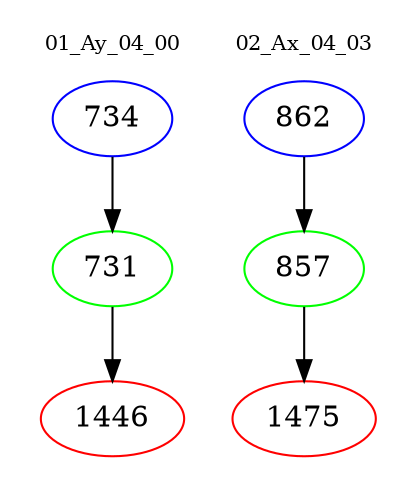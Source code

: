 digraph{
subgraph cluster_0 {
color = white
label = "01_Ay_04_00";
fontsize=10;
T0_734 [label="734", color="blue"]
T0_734 -> T0_731 [color="black"]
T0_731 [label="731", color="green"]
T0_731 -> T0_1446 [color="black"]
T0_1446 [label="1446", color="red"]
}
subgraph cluster_1 {
color = white
label = "02_Ax_04_03";
fontsize=10;
T1_862 [label="862", color="blue"]
T1_862 -> T1_857 [color="black"]
T1_857 [label="857", color="green"]
T1_857 -> T1_1475 [color="black"]
T1_1475 [label="1475", color="red"]
}
}

